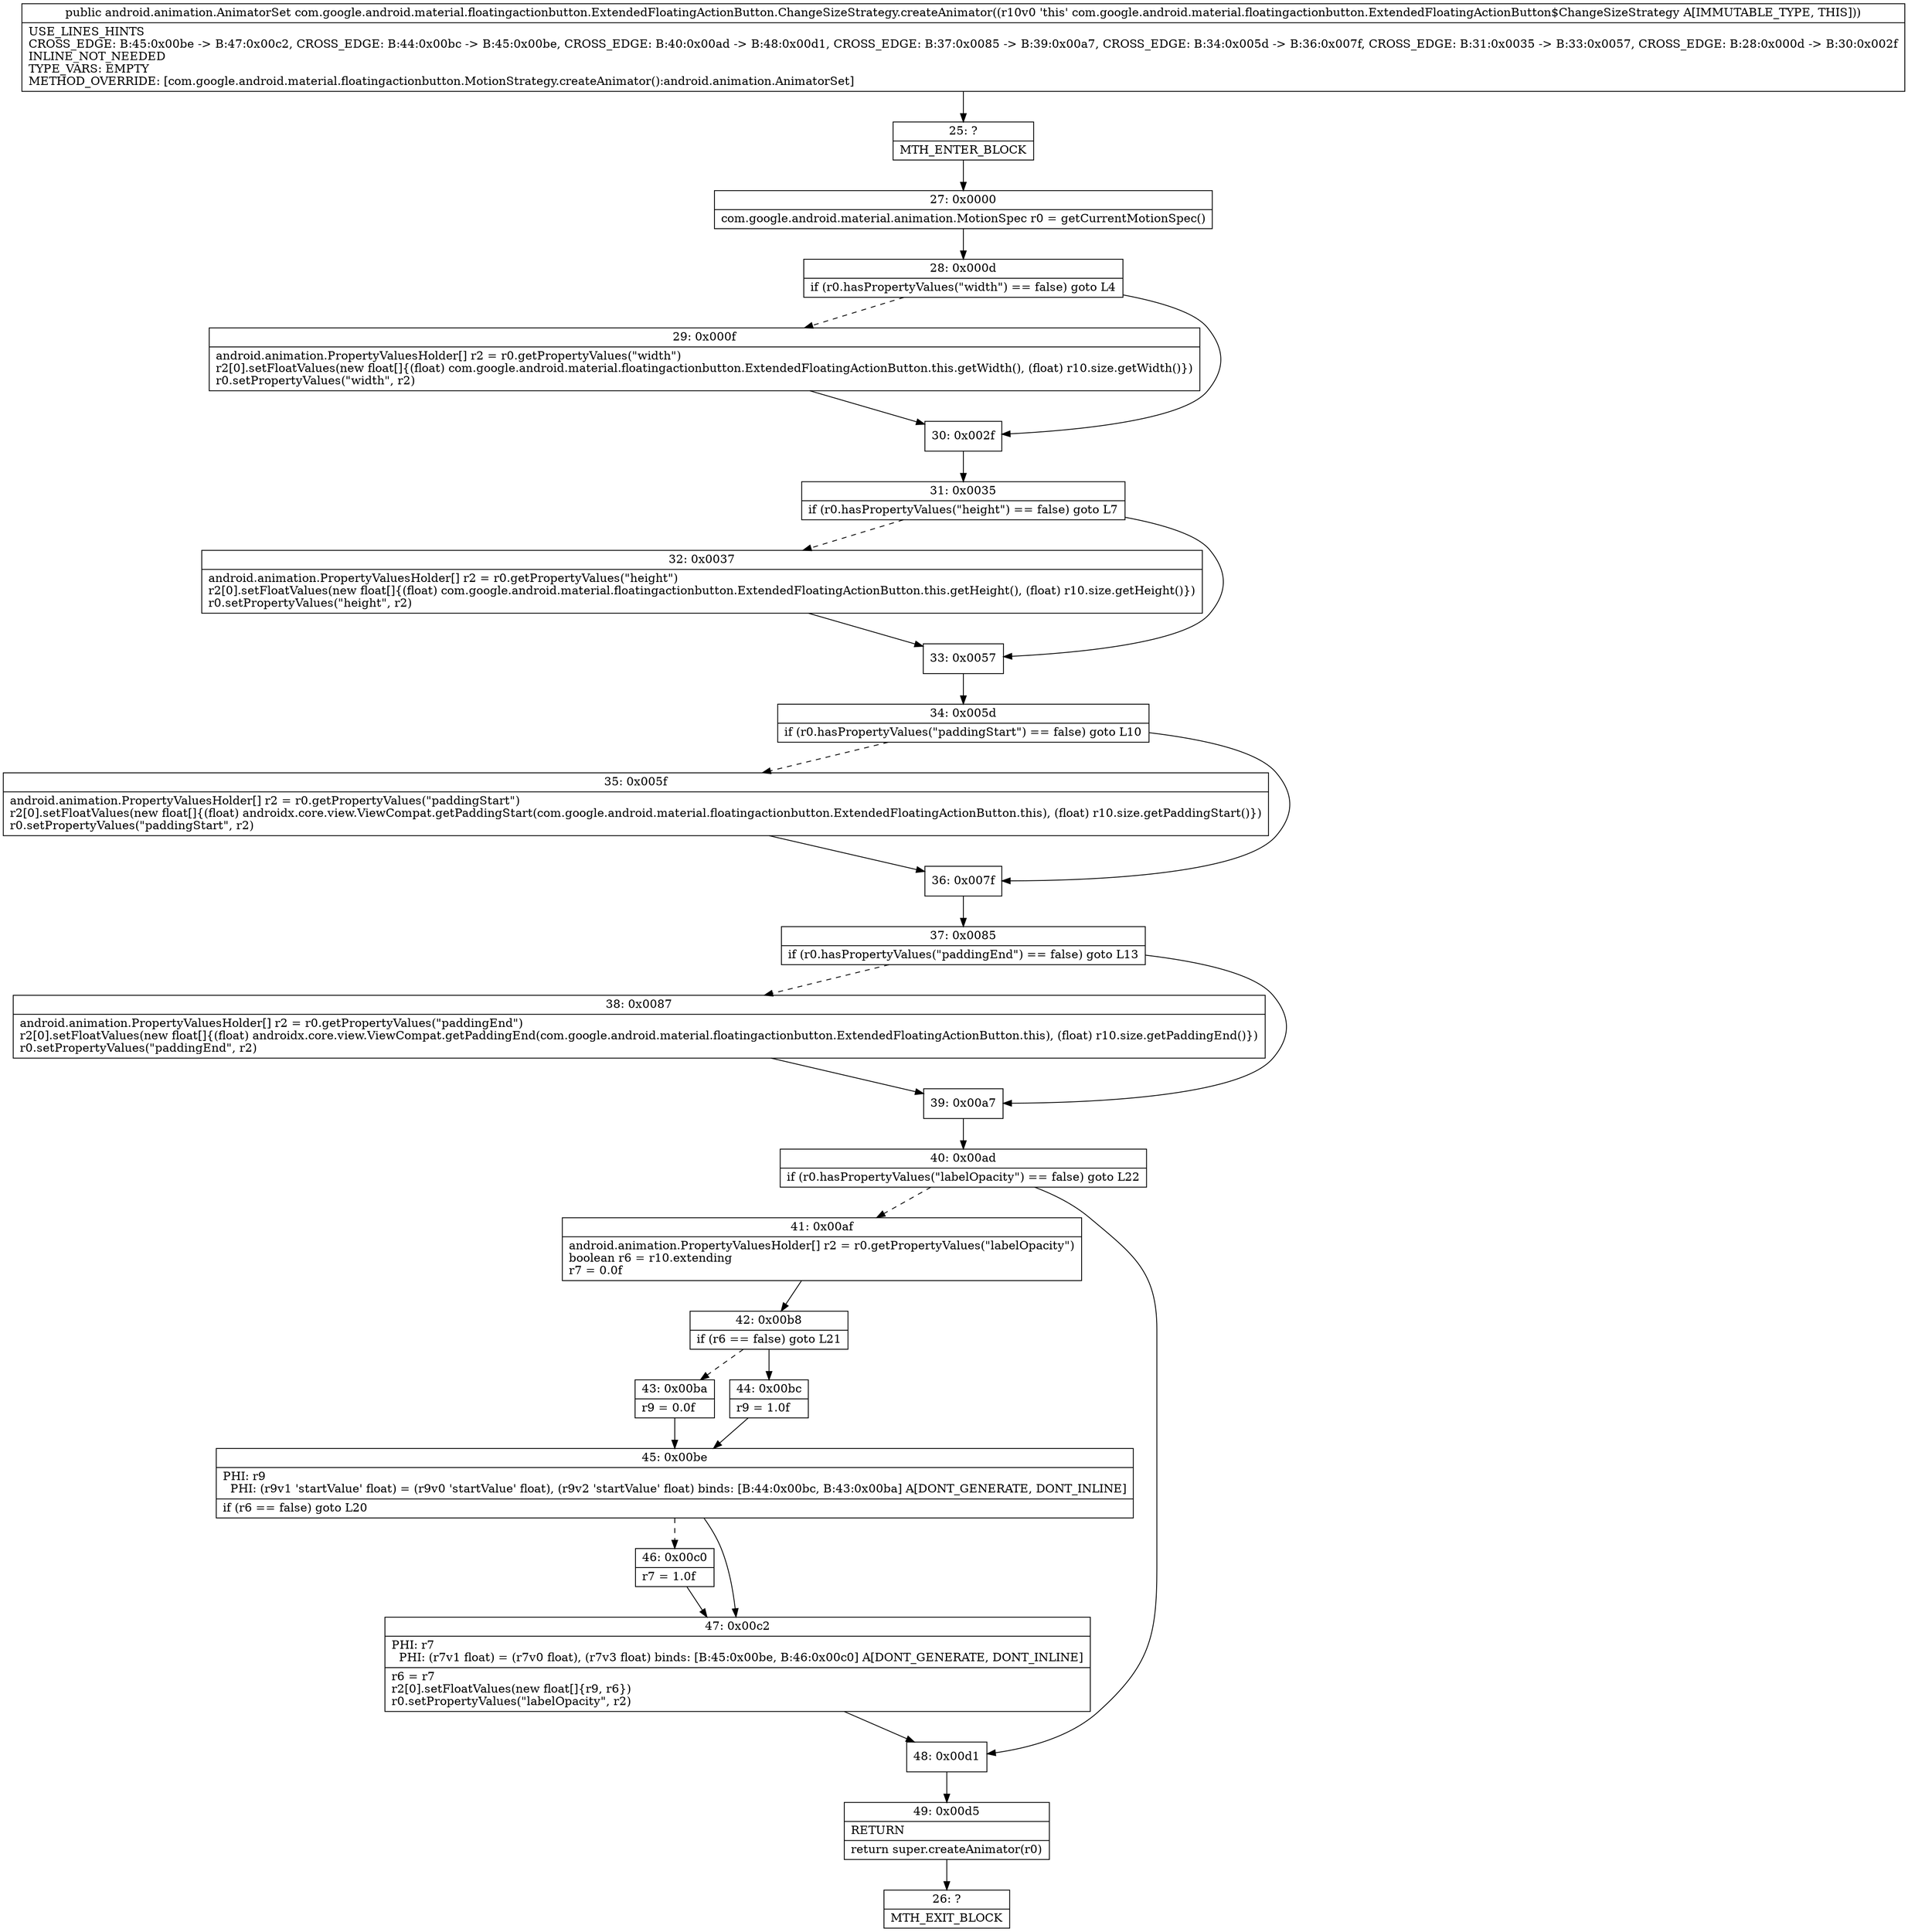 digraph "CFG forcom.google.android.material.floatingactionbutton.ExtendedFloatingActionButton.ChangeSizeStrategy.createAnimator()Landroid\/animation\/AnimatorSet;" {
Node_25 [shape=record,label="{25\:\ ?|MTH_ENTER_BLOCK\l}"];
Node_27 [shape=record,label="{27\:\ 0x0000|com.google.android.material.animation.MotionSpec r0 = getCurrentMotionSpec()\l}"];
Node_28 [shape=record,label="{28\:\ 0x000d|if (r0.hasPropertyValues(\"width\") == false) goto L4\l}"];
Node_29 [shape=record,label="{29\:\ 0x000f|android.animation.PropertyValuesHolder[] r2 = r0.getPropertyValues(\"width\")\lr2[0].setFloatValues(new float[]\{(float) com.google.android.material.floatingactionbutton.ExtendedFloatingActionButton.this.getWidth(), (float) r10.size.getWidth()\})\lr0.setPropertyValues(\"width\", r2)\l}"];
Node_30 [shape=record,label="{30\:\ 0x002f}"];
Node_31 [shape=record,label="{31\:\ 0x0035|if (r0.hasPropertyValues(\"height\") == false) goto L7\l}"];
Node_32 [shape=record,label="{32\:\ 0x0037|android.animation.PropertyValuesHolder[] r2 = r0.getPropertyValues(\"height\")\lr2[0].setFloatValues(new float[]\{(float) com.google.android.material.floatingactionbutton.ExtendedFloatingActionButton.this.getHeight(), (float) r10.size.getHeight()\})\lr0.setPropertyValues(\"height\", r2)\l}"];
Node_33 [shape=record,label="{33\:\ 0x0057}"];
Node_34 [shape=record,label="{34\:\ 0x005d|if (r0.hasPropertyValues(\"paddingStart\") == false) goto L10\l}"];
Node_35 [shape=record,label="{35\:\ 0x005f|android.animation.PropertyValuesHolder[] r2 = r0.getPropertyValues(\"paddingStart\")\lr2[0].setFloatValues(new float[]\{(float) androidx.core.view.ViewCompat.getPaddingStart(com.google.android.material.floatingactionbutton.ExtendedFloatingActionButton.this), (float) r10.size.getPaddingStart()\})\lr0.setPropertyValues(\"paddingStart\", r2)\l}"];
Node_36 [shape=record,label="{36\:\ 0x007f}"];
Node_37 [shape=record,label="{37\:\ 0x0085|if (r0.hasPropertyValues(\"paddingEnd\") == false) goto L13\l}"];
Node_38 [shape=record,label="{38\:\ 0x0087|android.animation.PropertyValuesHolder[] r2 = r0.getPropertyValues(\"paddingEnd\")\lr2[0].setFloatValues(new float[]\{(float) androidx.core.view.ViewCompat.getPaddingEnd(com.google.android.material.floatingactionbutton.ExtendedFloatingActionButton.this), (float) r10.size.getPaddingEnd()\})\lr0.setPropertyValues(\"paddingEnd\", r2)\l}"];
Node_39 [shape=record,label="{39\:\ 0x00a7}"];
Node_40 [shape=record,label="{40\:\ 0x00ad|if (r0.hasPropertyValues(\"labelOpacity\") == false) goto L22\l}"];
Node_41 [shape=record,label="{41\:\ 0x00af|android.animation.PropertyValuesHolder[] r2 = r0.getPropertyValues(\"labelOpacity\")\lboolean r6 = r10.extending\lr7 = 0.0f\l}"];
Node_42 [shape=record,label="{42\:\ 0x00b8|if (r6 == false) goto L21\l}"];
Node_43 [shape=record,label="{43\:\ 0x00ba|r9 = 0.0f\l}"];
Node_45 [shape=record,label="{45\:\ 0x00be|PHI: r9 \l  PHI: (r9v1 'startValue' float) = (r9v0 'startValue' float), (r9v2 'startValue' float) binds: [B:44:0x00bc, B:43:0x00ba] A[DONT_GENERATE, DONT_INLINE]\l|if (r6 == false) goto L20\l}"];
Node_46 [shape=record,label="{46\:\ 0x00c0|r7 = 1.0f\l}"];
Node_47 [shape=record,label="{47\:\ 0x00c2|PHI: r7 \l  PHI: (r7v1 float) = (r7v0 float), (r7v3 float) binds: [B:45:0x00be, B:46:0x00c0] A[DONT_GENERATE, DONT_INLINE]\l|r6 = r7\lr2[0].setFloatValues(new float[]\{r9, r6\})\lr0.setPropertyValues(\"labelOpacity\", r2)\l}"];
Node_44 [shape=record,label="{44\:\ 0x00bc|r9 = 1.0f\l}"];
Node_48 [shape=record,label="{48\:\ 0x00d1}"];
Node_49 [shape=record,label="{49\:\ 0x00d5|RETURN\l|return super.createAnimator(r0)\l}"];
Node_26 [shape=record,label="{26\:\ ?|MTH_EXIT_BLOCK\l}"];
MethodNode[shape=record,label="{public android.animation.AnimatorSet com.google.android.material.floatingactionbutton.ExtendedFloatingActionButton.ChangeSizeStrategy.createAnimator((r10v0 'this' com.google.android.material.floatingactionbutton.ExtendedFloatingActionButton$ChangeSizeStrategy A[IMMUTABLE_TYPE, THIS]))  | USE_LINES_HINTS\lCROSS_EDGE: B:45:0x00be \-\> B:47:0x00c2, CROSS_EDGE: B:44:0x00bc \-\> B:45:0x00be, CROSS_EDGE: B:40:0x00ad \-\> B:48:0x00d1, CROSS_EDGE: B:37:0x0085 \-\> B:39:0x00a7, CROSS_EDGE: B:34:0x005d \-\> B:36:0x007f, CROSS_EDGE: B:31:0x0035 \-\> B:33:0x0057, CROSS_EDGE: B:28:0x000d \-\> B:30:0x002f\lINLINE_NOT_NEEDED\lTYPE_VARS: EMPTY\lMETHOD_OVERRIDE: [com.google.android.material.floatingactionbutton.MotionStrategy.createAnimator():android.animation.AnimatorSet]\l}"];
MethodNode -> Node_25;Node_25 -> Node_27;
Node_27 -> Node_28;
Node_28 -> Node_29[style=dashed];
Node_28 -> Node_30;
Node_29 -> Node_30;
Node_30 -> Node_31;
Node_31 -> Node_32[style=dashed];
Node_31 -> Node_33;
Node_32 -> Node_33;
Node_33 -> Node_34;
Node_34 -> Node_35[style=dashed];
Node_34 -> Node_36;
Node_35 -> Node_36;
Node_36 -> Node_37;
Node_37 -> Node_38[style=dashed];
Node_37 -> Node_39;
Node_38 -> Node_39;
Node_39 -> Node_40;
Node_40 -> Node_41[style=dashed];
Node_40 -> Node_48;
Node_41 -> Node_42;
Node_42 -> Node_43[style=dashed];
Node_42 -> Node_44;
Node_43 -> Node_45;
Node_45 -> Node_46[style=dashed];
Node_45 -> Node_47;
Node_46 -> Node_47;
Node_47 -> Node_48;
Node_44 -> Node_45;
Node_48 -> Node_49;
Node_49 -> Node_26;
}

